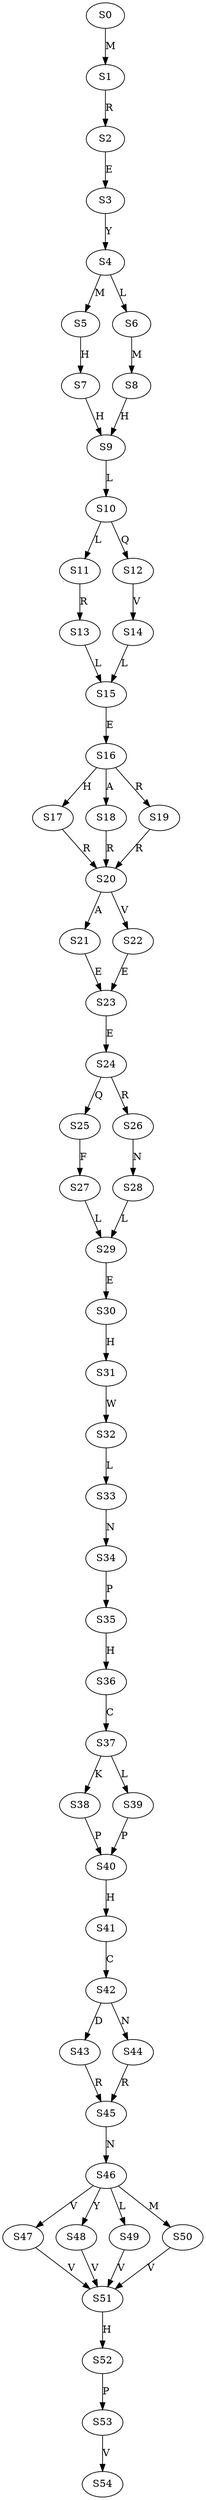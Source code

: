 strict digraph  {
	S0 -> S1 [ label = M ];
	S1 -> S2 [ label = R ];
	S2 -> S3 [ label = E ];
	S3 -> S4 [ label = Y ];
	S4 -> S5 [ label = M ];
	S4 -> S6 [ label = L ];
	S5 -> S7 [ label = H ];
	S6 -> S8 [ label = M ];
	S7 -> S9 [ label = H ];
	S8 -> S9 [ label = H ];
	S9 -> S10 [ label = L ];
	S10 -> S11 [ label = L ];
	S10 -> S12 [ label = Q ];
	S11 -> S13 [ label = R ];
	S12 -> S14 [ label = V ];
	S13 -> S15 [ label = L ];
	S14 -> S15 [ label = L ];
	S15 -> S16 [ label = E ];
	S16 -> S17 [ label = H ];
	S16 -> S18 [ label = A ];
	S16 -> S19 [ label = R ];
	S17 -> S20 [ label = R ];
	S18 -> S20 [ label = R ];
	S19 -> S20 [ label = R ];
	S20 -> S21 [ label = A ];
	S20 -> S22 [ label = V ];
	S21 -> S23 [ label = E ];
	S22 -> S23 [ label = E ];
	S23 -> S24 [ label = E ];
	S24 -> S25 [ label = Q ];
	S24 -> S26 [ label = R ];
	S25 -> S27 [ label = F ];
	S26 -> S28 [ label = N ];
	S27 -> S29 [ label = L ];
	S28 -> S29 [ label = L ];
	S29 -> S30 [ label = E ];
	S30 -> S31 [ label = H ];
	S31 -> S32 [ label = W ];
	S32 -> S33 [ label = L ];
	S33 -> S34 [ label = N ];
	S34 -> S35 [ label = P ];
	S35 -> S36 [ label = H ];
	S36 -> S37 [ label = C ];
	S37 -> S38 [ label = K ];
	S37 -> S39 [ label = L ];
	S38 -> S40 [ label = P ];
	S39 -> S40 [ label = P ];
	S40 -> S41 [ label = H ];
	S41 -> S42 [ label = C ];
	S42 -> S43 [ label = D ];
	S42 -> S44 [ label = N ];
	S43 -> S45 [ label = R ];
	S44 -> S45 [ label = R ];
	S45 -> S46 [ label = N ];
	S46 -> S47 [ label = V ];
	S46 -> S48 [ label = Y ];
	S46 -> S49 [ label = L ];
	S46 -> S50 [ label = M ];
	S47 -> S51 [ label = V ];
	S48 -> S51 [ label = V ];
	S49 -> S51 [ label = V ];
	S50 -> S51 [ label = V ];
	S51 -> S52 [ label = H ];
	S52 -> S53 [ label = P ];
	S53 -> S54 [ label = V ];
}
